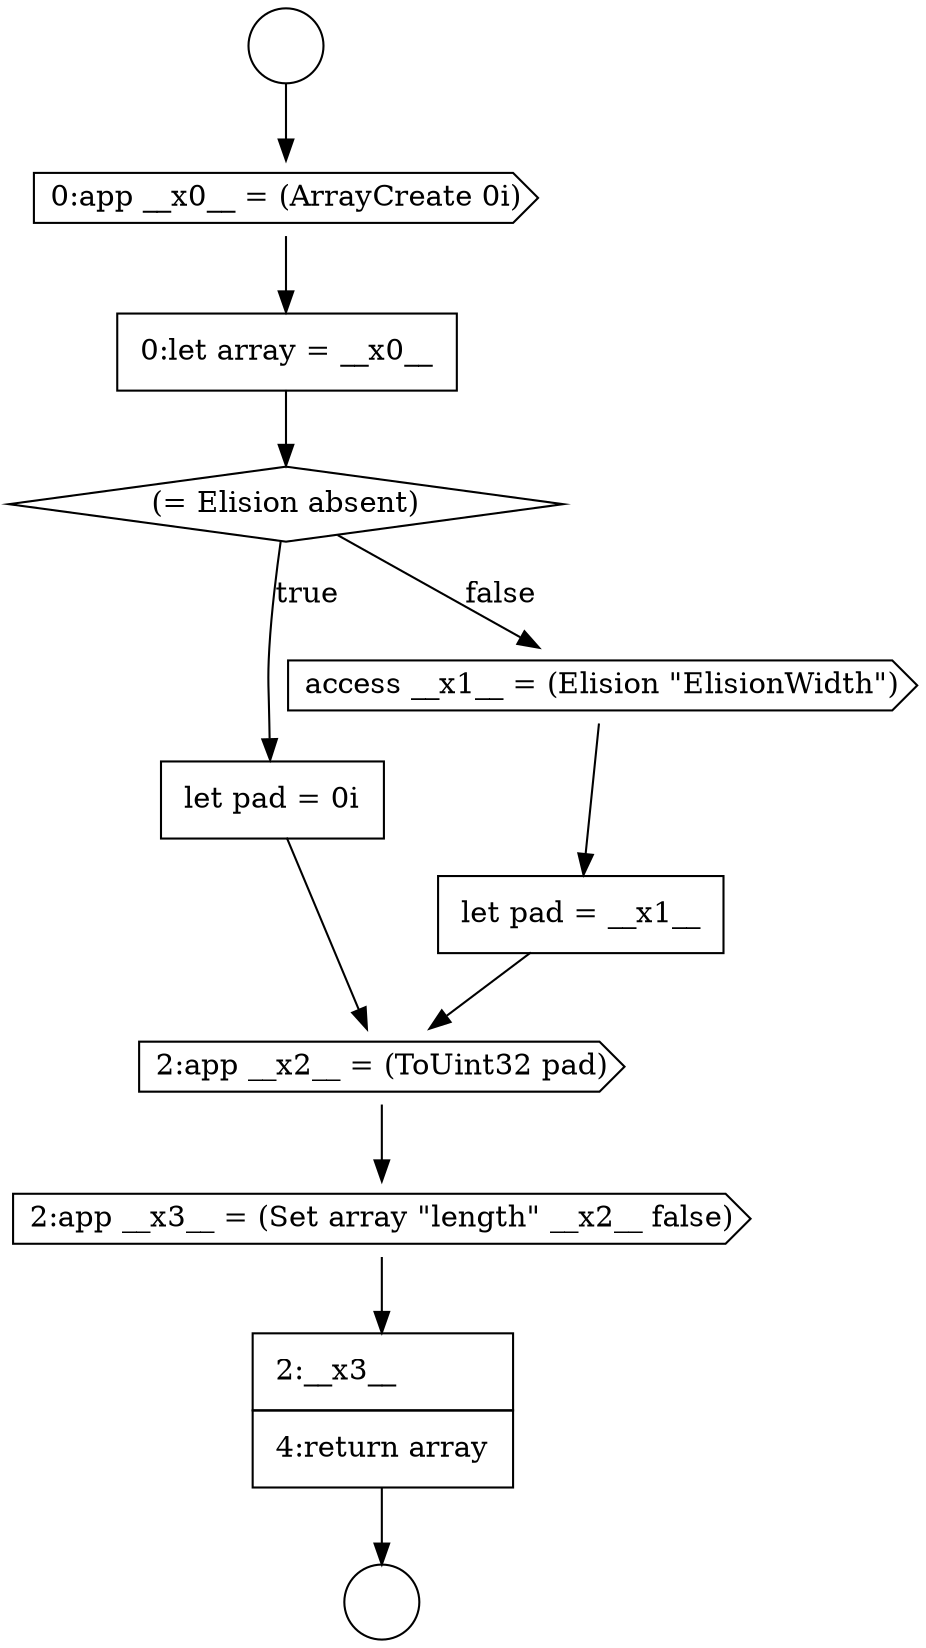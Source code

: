 digraph {
  node3317 [shape=circle label=" " color="black" fillcolor="white" style=filled]
  node3322 [shape=none, margin=0, label=<<font color="black">
    <table border="0" cellborder="1" cellspacing="0" cellpadding="10">
      <tr><td align="left">let pad = 0i</td></tr>
    </table>
  </font>> color="black" fillcolor="white" style=filled]
  node3327 [shape=none, margin=0, label=<<font color="black">
    <table border="0" cellborder="1" cellspacing="0" cellpadding="10">
      <tr><td align="left">2:__x3__</td></tr>
      <tr><td align="left">4:return array</td></tr>
    </table>
  </font>> color="black" fillcolor="white" style=filled]
  node3318 [shape=circle label=" " color="black" fillcolor="white" style=filled]
  node3326 [shape=cds, label=<<font color="black">2:app __x3__ = (Set array &quot;length&quot; __x2__ false)</font>> color="black" fillcolor="white" style=filled]
  node3321 [shape=diamond, label=<<font color="black">(= Elision absent)</font>> color="black" fillcolor="white" style=filled]
  node3319 [shape=cds, label=<<font color="black">0:app __x0__ = (ArrayCreate 0i)</font>> color="black" fillcolor="white" style=filled]
  node3325 [shape=cds, label=<<font color="black">2:app __x2__ = (ToUint32 pad)</font>> color="black" fillcolor="white" style=filled]
  node3320 [shape=none, margin=0, label=<<font color="black">
    <table border="0" cellborder="1" cellspacing="0" cellpadding="10">
      <tr><td align="left">0:let array = __x0__</td></tr>
    </table>
  </font>> color="black" fillcolor="white" style=filled]
  node3324 [shape=none, margin=0, label=<<font color="black">
    <table border="0" cellborder="1" cellspacing="0" cellpadding="10">
      <tr><td align="left">let pad = __x1__</td></tr>
    </table>
  </font>> color="black" fillcolor="white" style=filled]
  node3323 [shape=cds, label=<<font color="black">access __x1__ = (Elision &quot;ElisionWidth&quot;)</font>> color="black" fillcolor="white" style=filled]
  node3320 -> node3321 [ color="black"]
  node3321 -> node3322 [label=<<font color="black">true</font>> color="black"]
  node3321 -> node3323 [label=<<font color="black">false</font>> color="black"]
  node3319 -> node3320 [ color="black"]
  node3327 -> node3318 [ color="black"]
  node3324 -> node3325 [ color="black"]
  node3322 -> node3325 [ color="black"]
  node3317 -> node3319 [ color="black"]
  node3325 -> node3326 [ color="black"]
  node3326 -> node3327 [ color="black"]
  node3323 -> node3324 [ color="black"]
}
